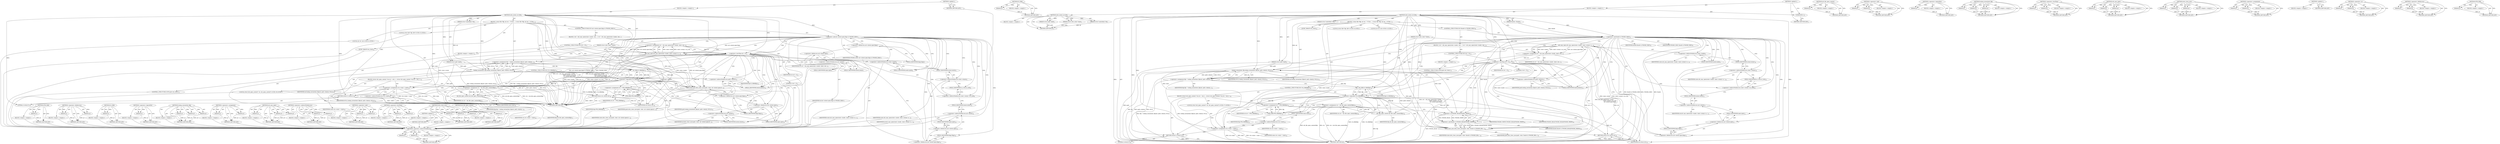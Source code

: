 digraph "PTR_ERR" {
vulnerable_139 [label=<(METHOD,nfs_may_open)>];
vulnerable_140 [label=<(PARAM,p1)>];
vulnerable_141 [label=<(PARAM,p2)>];
vulnerable_142 [label=<(PARAM,p3)>];
vulnerable_143 [label=<(BLOCK,&lt;empty&gt;,&lt;empty&gt;)>];
vulnerable_144 [label=<(METHOD_RETURN,ANY)>];
vulnerable_164 [label=<(METHOD,nfs_file_open_context)>];
vulnerable_165 [label=<(PARAM,p1)>];
vulnerable_166 [label=<(BLOCK,&lt;empty&gt;,&lt;empty&gt;)>];
vulnerable_167 [label=<(METHOD_RETURN,ANY)>];
vulnerable_6 [label=<(METHOD,&lt;global&gt;)<SUB>1</SUB>>];
vulnerable_7 [label=<(BLOCK,&lt;empty&gt;,&lt;empty&gt;)<SUB>1</SUB>>];
vulnerable_8 [label=<(METHOD,nfs4_intent_set_file)<SUB>1</SUB>>];
vulnerable_9 [label=<(PARAM,struct nameidata *nd)<SUB>1</SUB>>];
vulnerable_10 [label=<(PARAM,struct path *path)<SUB>1</SUB>>];
vulnerable_11 [label=<(PARAM,struct nfs4_state *state)<SUB>1</SUB>>];
vulnerable_12 [label=<(BLOCK,{
 	struct file *filp;
 	int ret;
 
 	/* If the...,{
 	struct file *filp;
 	int ret;
 
 	/* If the...)<SUB>2</SUB>>];
vulnerable_13 [label="<(LOCAL,struct file* filp: file*)<SUB>3</SUB>>"];
vulnerable_14 [label="<(LOCAL,int ret: int)<SUB>4</SUB>>"];
vulnerable_15 [label=<(CONTROL_STRUCTURE,IF,if (nd-&gt;intent.open.flags &amp; FMODE_EXEC))<SUB>7</SUB>>];
vulnerable_16 [label=<(&lt;operator&gt;.and,nd-&gt;intent.open.flags &amp; FMODE_EXEC)<SUB>7</SUB>>];
vulnerable_17 [label=<(&lt;operator&gt;.fieldAccess,nd-&gt;intent.open.flags)<SUB>7</SUB>>];
vulnerable_18 [label=<(&lt;operator&gt;.fieldAccess,nd-&gt;intent.open)<SUB>7</SUB>>];
vulnerable_19 [label=<(&lt;operator&gt;.indirectFieldAccess,nd-&gt;intent)<SUB>7</SUB>>];
vulnerable_20 [label=<(IDENTIFIER,nd,nd-&gt;intent.open.flags &amp; FMODE_EXEC)<SUB>7</SUB>>];
vulnerable_21 [label=<(FIELD_IDENTIFIER,intent,intent)<SUB>7</SUB>>];
vulnerable_22 [label=<(FIELD_IDENTIFIER,open,open)<SUB>7</SUB>>];
vulnerable_23 [label=<(FIELD_IDENTIFIER,flags,flags)<SUB>7</SUB>>];
vulnerable_24 [label=<(IDENTIFIER,FMODE_EXEC,nd-&gt;intent.open.flags &amp; FMODE_EXEC)<SUB>7</SUB>>];
vulnerable_25 [label=<(BLOCK,{
 		ret = nfs_may_open(state-&gt;inode,
 				stat...,{
 		ret = nfs_may_open(state-&gt;inode,
 				stat...)<SUB>7</SUB>>];
vulnerable_26 [label=<(&lt;operator&gt;.assignment,ret = nfs_may_open(state-&gt;inode,
 				state-&gt;ow...)<SUB>8</SUB>>];
vulnerable_27 [label=<(IDENTIFIER,ret,ret = nfs_may_open(state-&gt;inode,
 				state-&gt;ow...)<SUB>8</SUB>>];
vulnerable_28 [label=<(nfs_may_open,nfs_may_open(state-&gt;inode,
 				state-&gt;owner-&gt;s...)<SUB>8</SUB>>];
vulnerable_29 [label=<(&lt;operator&gt;.indirectFieldAccess,state-&gt;inode)<SUB>8</SUB>>];
vulnerable_30 [label=<(IDENTIFIER,state,nfs_may_open(state-&gt;inode,
 				state-&gt;owner-&gt;s...)<SUB>8</SUB>>];
vulnerable_31 [label=<(FIELD_IDENTIFIER,inode,inode)<SUB>8</SUB>>];
vulnerable_32 [label=<(&lt;operator&gt;.indirectFieldAccess,state-&gt;owner-&gt;so_cred)<SUB>9</SUB>>];
vulnerable_33 [label=<(&lt;operator&gt;.indirectFieldAccess,state-&gt;owner)<SUB>9</SUB>>];
vulnerable_34 [label=<(IDENTIFIER,state,nfs_may_open(state-&gt;inode,
 				state-&gt;owner-&gt;s...)<SUB>9</SUB>>];
vulnerable_35 [label=<(FIELD_IDENTIFIER,owner,owner)<SUB>9</SUB>>];
vulnerable_36 [label=<(FIELD_IDENTIFIER,so_cred,so_cred)<SUB>9</SUB>>];
vulnerable_37 [label=<(&lt;operator&gt;.fieldAccess,nd-&gt;intent.open.flags)<SUB>10</SUB>>];
vulnerable_38 [label=<(&lt;operator&gt;.fieldAccess,nd-&gt;intent.open)<SUB>10</SUB>>];
vulnerable_39 [label=<(&lt;operator&gt;.indirectFieldAccess,nd-&gt;intent)<SUB>10</SUB>>];
vulnerable_40 [label=<(IDENTIFIER,nd,nfs_may_open(state-&gt;inode,
 				state-&gt;owner-&gt;s...)<SUB>10</SUB>>];
vulnerable_41 [label=<(FIELD_IDENTIFIER,intent,intent)<SUB>10</SUB>>];
vulnerable_42 [label=<(FIELD_IDENTIFIER,open,open)<SUB>10</SUB>>];
vulnerable_43 [label=<(FIELD_IDENTIFIER,flags,flags)<SUB>10</SUB>>];
vulnerable_44 [label=<(CONTROL_STRUCTURE,IF,if (ret &lt; 0))<SUB>11</SUB>>];
vulnerable_45 [label=<(&lt;operator&gt;.lessThan,ret &lt; 0)<SUB>11</SUB>>];
vulnerable_46 [label=<(IDENTIFIER,ret,ret &lt; 0)<SUB>11</SUB>>];
vulnerable_47 [label=<(LITERAL,0,ret &lt; 0)<SUB>11</SUB>>];
vulnerable_48 [label=<(BLOCK,&lt;empty&gt;,&lt;empty&gt;)<SUB>12</SUB>>];
vulnerable_49 [label=<(CONTROL_STRUCTURE,GOTO,goto out_close;)<SUB>12</SUB>>];
vulnerable_50 [label=<(&lt;operator&gt;.assignment,filp = lookup_instantiate_filp(nd, path-&gt;dentry...)<SUB>14</SUB>>];
vulnerable_51 [label=<(IDENTIFIER,filp,filp = lookup_instantiate_filp(nd, path-&gt;dentry...)<SUB>14</SUB>>];
vulnerable_52 [label=<(lookup_instantiate_filp,lookup_instantiate_filp(nd, path-&gt;dentry, NULL))<SUB>14</SUB>>];
vulnerable_53 [label=<(IDENTIFIER,nd,lookup_instantiate_filp(nd, path-&gt;dentry, NULL))<SUB>14</SUB>>];
vulnerable_54 [label=<(&lt;operator&gt;.indirectFieldAccess,path-&gt;dentry)<SUB>14</SUB>>];
vulnerable_55 [label=<(IDENTIFIER,path,lookup_instantiate_filp(nd, path-&gt;dentry, NULL))<SUB>14</SUB>>];
vulnerable_56 [label=<(FIELD_IDENTIFIER,dentry,dentry)<SUB>14</SUB>>];
vulnerable_57 [label=<(IDENTIFIER,NULL,lookup_instantiate_filp(nd, path-&gt;dentry, NULL))<SUB>14</SUB>>];
vulnerable_58 [label=<(CONTROL_STRUCTURE,IF,if (!IS_ERR(filp)))<SUB>15</SUB>>];
vulnerable_59 [label=<(&lt;operator&gt;.logicalNot,!IS_ERR(filp))<SUB>15</SUB>>];
vulnerable_60 [label=<(IS_ERR,IS_ERR(filp))<SUB>15</SUB>>];
vulnerable_61 [label=<(IDENTIFIER,filp,IS_ERR(filp))<SUB>15</SUB>>];
vulnerable_62 [label=<(BLOCK,{
		struct nfs_open_context *ctx;
		ctx = nfs_f...,{
		struct nfs_open_context *ctx;
		ctx = nfs_f...)<SUB>15</SUB>>];
vulnerable_63 [label="<(LOCAL,struct nfs_open_context* ctx: nfs_open_context*)<SUB>16</SUB>>"];
vulnerable_64 [label=<(&lt;operator&gt;.assignment,ctx = nfs_file_open_context(filp))<SUB>17</SUB>>];
vulnerable_65 [label=<(IDENTIFIER,ctx,ctx = nfs_file_open_context(filp))<SUB>17</SUB>>];
vulnerable_66 [label=<(nfs_file_open_context,nfs_file_open_context(filp))<SUB>17</SUB>>];
vulnerable_67 [label=<(IDENTIFIER,filp,nfs_file_open_context(filp))<SUB>17</SUB>>];
vulnerable_68 [label=<(&lt;operator&gt;.assignment,ctx-&gt;state = state)<SUB>18</SUB>>];
vulnerable_69 [label=<(&lt;operator&gt;.indirectFieldAccess,ctx-&gt;state)<SUB>18</SUB>>];
vulnerable_70 [label=<(IDENTIFIER,ctx,ctx-&gt;state = state)<SUB>18</SUB>>];
vulnerable_71 [label=<(FIELD_IDENTIFIER,state,state)<SUB>18</SUB>>];
vulnerable_72 [label=<(IDENTIFIER,state,ctx-&gt;state = state)<SUB>18</SUB>>];
vulnerable_73 [label=<(RETURN,return 0;,return 0;)<SUB>19</SUB>>];
vulnerable_74 [label=<(LITERAL,0,return 0;)<SUB>19</SUB>>];
vulnerable_75 [label=<(&lt;operator&gt;.assignment,ret = PTR_ERR(filp))<SUB>21</SUB>>];
vulnerable_76 [label=<(IDENTIFIER,ret,ret = PTR_ERR(filp))<SUB>21</SUB>>];
vulnerable_77 [label=<(PTR_ERR,PTR_ERR(filp))<SUB>21</SUB>>];
vulnerable_78 [label=<(IDENTIFIER,filp,PTR_ERR(filp))<SUB>21</SUB>>];
vulnerable_79 [label=<(JUMP_TARGET,out_close)<SUB>22</SUB>>];
vulnerable_80 [label=<(nfs4_close_sync,nfs4_close_sync(path, state, nd-&gt;intent.open.fl...)<SUB>23</SUB>>];
vulnerable_81 [label=<(IDENTIFIER,path,nfs4_close_sync(path, state, nd-&gt;intent.open.fl...)<SUB>23</SUB>>];
vulnerable_82 [label=<(IDENTIFIER,state,nfs4_close_sync(path, state, nd-&gt;intent.open.fl...)<SUB>23</SUB>>];
vulnerable_83 [label=<(&lt;operator&gt;.fieldAccess,nd-&gt;intent.open.flags)<SUB>23</SUB>>];
vulnerable_84 [label=<(&lt;operator&gt;.fieldAccess,nd-&gt;intent.open)<SUB>23</SUB>>];
vulnerable_85 [label=<(&lt;operator&gt;.indirectFieldAccess,nd-&gt;intent)<SUB>23</SUB>>];
vulnerable_86 [label=<(IDENTIFIER,nd,nfs4_close_sync(path, state, nd-&gt;intent.open.fl...)<SUB>23</SUB>>];
vulnerable_87 [label=<(FIELD_IDENTIFIER,intent,intent)<SUB>23</SUB>>];
vulnerable_88 [label=<(FIELD_IDENTIFIER,open,open)<SUB>23</SUB>>];
vulnerable_89 [label=<(FIELD_IDENTIFIER,flags,flags)<SUB>23</SUB>>];
vulnerable_90 [label=<(RETURN,return ret;,return ret;)<SUB>24</SUB>>];
vulnerable_91 [label=<(IDENTIFIER,ret,return ret;)<SUB>24</SUB>>];
vulnerable_92 [label=<(METHOD_RETURN,int)<SUB>1</SUB>>];
vulnerable_94 [label=<(METHOD_RETURN,ANY)<SUB>1</SUB>>];
vulnerable_168 [label=<(METHOD,PTR_ERR)>];
vulnerable_169 [label=<(PARAM,p1)>];
vulnerable_170 [label=<(BLOCK,&lt;empty&gt;,&lt;empty&gt;)>];
vulnerable_171 [label=<(METHOD_RETURN,ANY)>];
vulnerable_124 [label=<(METHOD,&lt;operator&gt;.fieldAccess)>];
vulnerable_125 [label=<(PARAM,p1)>];
vulnerable_126 [label=<(PARAM,p2)>];
vulnerable_127 [label=<(BLOCK,&lt;empty&gt;,&lt;empty&gt;)>];
vulnerable_128 [label=<(METHOD_RETURN,ANY)>];
vulnerable_160 [label=<(METHOD,IS_ERR)>];
vulnerable_161 [label=<(PARAM,p1)>];
vulnerable_162 [label=<(BLOCK,&lt;empty&gt;,&lt;empty&gt;)>];
vulnerable_163 [label=<(METHOD_RETURN,ANY)>];
vulnerable_156 [label=<(METHOD,&lt;operator&gt;.logicalNot)>];
vulnerable_157 [label=<(PARAM,p1)>];
vulnerable_158 [label=<(BLOCK,&lt;empty&gt;,&lt;empty&gt;)>];
vulnerable_159 [label=<(METHOD_RETURN,ANY)>];
vulnerable_150 [label=<(METHOD,lookup_instantiate_filp)>];
vulnerable_151 [label=<(PARAM,p1)>];
vulnerable_152 [label=<(PARAM,p2)>];
vulnerable_153 [label=<(PARAM,p3)>];
vulnerable_154 [label=<(BLOCK,&lt;empty&gt;,&lt;empty&gt;)>];
vulnerable_155 [label=<(METHOD_RETURN,ANY)>];
vulnerable_134 [label=<(METHOD,&lt;operator&gt;.assignment)>];
vulnerable_135 [label=<(PARAM,p1)>];
vulnerable_136 [label=<(PARAM,p2)>];
vulnerable_137 [label=<(BLOCK,&lt;empty&gt;,&lt;empty&gt;)>];
vulnerable_138 [label=<(METHOD_RETURN,ANY)>];
vulnerable_129 [label=<(METHOD,&lt;operator&gt;.indirectFieldAccess)>];
vulnerable_130 [label=<(PARAM,p1)>];
vulnerable_131 [label=<(PARAM,p2)>];
vulnerable_132 [label=<(BLOCK,&lt;empty&gt;,&lt;empty&gt;)>];
vulnerable_133 [label=<(METHOD_RETURN,ANY)>];
vulnerable_119 [label=<(METHOD,&lt;operator&gt;.and)>];
vulnerable_120 [label=<(PARAM,p1)>];
vulnerable_121 [label=<(PARAM,p2)>];
vulnerable_122 [label=<(BLOCK,&lt;empty&gt;,&lt;empty&gt;)>];
vulnerable_123 [label=<(METHOD_RETURN,ANY)>];
vulnerable_113 [label=<(METHOD,&lt;global&gt;)<SUB>1</SUB>>];
vulnerable_114 [label=<(BLOCK,&lt;empty&gt;,&lt;empty&gt;)>];
vulnerable_115 [label=<(METHOD_RETURN,ANY)>];
vulnerable_145 [label=<(METHOD,&lt;operator&gt;.lessThan)>];
vulnerable_146 [label=<(PARAM,p1)>];
vulnerable_147 [label=<(PARAM,p2)>];
vulnerable_148 [label=<(BLOCK,&lt;empty&gt;,&lt;empty&gt;)>];
vulnerable_149 [label=<(METHOD_RETURN,ANY)>];
vulnerable_172 [label=<(METHOD,nfs4_close_sync)>];
vulnerable_173 [label=<(PARAM,p1)>];
vulnerable_174 [label=<(PARAM,p2)>];
vulnerable_175 [label=<(PARAM,p3)>];
vulnerable_176 [label=<(BLOCK,&lt;empty&gt;,&lt;empty&gt;)>];
vulnerable_177 [label=<(METHOD_RETURN,ANY)>];
fixed_138 [label=<(METHOD,&lt;operator&gt;.indirectFieldAccess)>];
fixed_139 [label=<(PARAM,p1)>];
fixed_140 [label=<(PARAM,p2)>];
fixed_141 [label=<(BLOCK,&lt;empty&gt;,&lt;empty&gt;)>];
fixed_142 [label=<(METHOD_RETURN,ANY)>];
fixed_163 [label=<(METHOD,IS_ERR)>];
fixed_164 [label=<(PARAM,p1)>];
fixed_165 [label=<(BLOCK,&lt;empty&gt;,&lt;empty&gt;)>];
fixed_166 [label=<(METHOD_RETURN,ANY)>];
fixed_6 [label=<(METHOD,&lt;global&gt;)<SUB>1</SUB>>];
fixed_7 [label=<(BLOCK,&lt;empty&gt;,&lt;empty&gt;)<SUB>1</SUB>>];
fixed_8 [label=<(METHOD,nfs4_intent_set_file)<SUB>1</SUB>>];
fixed_9 [label=<(PARAM,struct nameidata *nd)<SUB>1</SUB>>];
fixed_10 [label=<(PARAM,struct path *path)<SUB>1</SUB>>];
fixed_11 [label=<(PARAM,struct nfs4_state *state)<SUB>1</SUB>>];
fixed_12 [label=<(BLOCK,&lt;empty&gt;,&lt;empty&gt;)>];
fixed_13 [label=<(METHOD_RETURN,int)<SUB>1</SUB>>];
fixed_15 [label=<(UNKNOWN,),))<SUB>1</SUB>>];
fixed_16 [label=<(METHOD,nfs4_intent_set_file)<SUB>2</SUB>>];
fixed_17 [label=<(PARAM,struct nameidata *nd)<SUB>2</SUB>>];
fixed_18 [label=<(PARAM,struct path *path)<SUB>2</SUB>>];
fixed_19 [label=<(PARAM,struct nfs4_state *state)<SUB>2</SUB>>];
fixed_20 [label=<(PARAM,fmode_t fmode)<SUB>2</SUB>>];
fixed_21 [label=<(BLOCK,{
 	struct file *filp;
 	int ret;
 
 	/* If the...,{
 	struct file *filp;
 	int ret;
 
 	/* If the...)<SUB>3</SUB>>];
fixed_22 [label="<(LOCAL,struct file* filp: file*)<SUB>4</SUB>>"];
fixed_23 [label="<(LOCAL,int ret: int)<SUB>5</SUB>>"];
fixed_24 [label=<(CONTROL_STRUCTURE,IF,if (fmode &amp; FMODE_EXEC))<SUB>8</SUB>>];
fixed_25 [label=<(&lt;operator&gt;.and,fmode &amp; FMODE_EXEC)<SUB>8</SUB>>];
fixed_26 [label=<(IDENTIFIER,fmode,fmode &amp; FMODE_EXEC)<SUB>8</SUB>>];
fixed_27 [label=<(IDENTIFIER,FMODE_EXEC,fmode &amp; FMODE_EXEC)<SUB>8</SUB>>];
fixed_28 [label=<(BLOCK,{
 		ret = nfs_may_open(state-&gt;inode,
 				stat...,{
 		ret = nfs_may_open(state-&gt;inode,
 				stat...)<SUB>8</SUB>>];
fixed_29 [label=<(&lt;operator&gt;.assignment,ret = nfs_may_open(state-&gt;inode,
 				state-&gt;ow...)<SUB>9</SUB>>];
fixed_30 [label=<(IDENTIFIER,ret,ret = nfs_may_open(state-&gt;inode,
 				state-&gt;ow...)<SUB>9</SUB>>];
fixed_31 [label=<(nfs_may_open,nfs_may_open(state-&gt;inode,
 				state-&gt;owner-&gt;s...)<SUB>9</SUB>>];
fixed_32 [label=<(&lt;operator&gt;.indirectFieldAccess,state-&gt;inode)<SUB>9</SUB>>];
fixed_33 [label=<(IDENTIFIER,state,nfs_may_open(state-&gt;inode,
 				state-&gt;owner-&gt;s...)<SUB>9</SUB>>];
fixed_34 [label=<(FIELD_IDENTIFIER,inode,inode)<SUB>9</SUB>>];
fixed_35 [label=<(&lt;operator&gt;.indirectFieldAccess,state-&gt;owner-&gt;so_cred)<SUB>10</SUB>>];
fixed_36 [label=<(&lt;operator&gt;.indirectFieldAccess,state-&gt;owner)<SUB>10</SUB>>];
fixed_37 [label=<(IDENTIFIER,state,nfs_may_open(state-&gt;inode,
 				state-&gt;owner-&gt;s...)<SUB>10</SUB>>];
fixed_38 [label=<(FIELD_IDENTIFIER,owner,owner)<SUB>10</SUB>>];
fixed_39 [label=<(FIELD_IDENTIFIER,so_cred,so_cred)<SUB>10</SUB>>];
fixed_40 [label=<(&lt;operator&gt;.fieldAccess,nd-&gt;intent.open.flags)<SUB>11</SUB>>];
fixed_41 [label=<(&lt;operator&gt;.fieldAccess,nd-&gt;intent.open)<SUB>11</SUB>>];
fixed_42 [label=<(&lt;operator&gt;.indirectFieldAccess,nd-&gt;intent)<SUB>11</SUB>>];
fixed_43 [label=<(IDENTIFIER,nd,nfs_may_open(state-&gt;inode,
 				state-&gt;owner-&gt;s...)<SUB>11</SUB>>];
fixed_44 [label=<(FIELD_IDENTIFIER,intent,intent)<SUB>11</SUB>>];
fixed_45 [label=<(FIELD_IDENTIFIER,open,open)<SUB>11</SUB>>];
fixed_46 [label=<(FIELD_IDENTIFIER,flags,flags)<SUB>11</SUB>>];
fixed_47 [label=<(CONTROL_STRUCTURE,IF,if (ret &lt; 0))<SUB>12</SUB>>];
fixed_48 [label=<(&lt;operator&gt;.lessThan,ret &lt; 0)<SUB>12</SUB>>];
fixed_49 [label=<(IDENTIFIER,ret,ret &lt; 0)<SUB>12</SUB>>];
fixed_50 [label=<(LITERAL,0,ret &lt; 0)<SUB>12</SUB>>];
fixed_51 [label=<(BLOCK,&lt;empty&gt;,&lt;empty&gt;)<SUB>13</SUB>>];
fixed_52 [label=<(CONTROL_STRUCTURE,GOTO,goto out_close;)<SUB>13</SUB>>];
fixed_53 [label=<(&lt;operator&gt;.assignment,filp = lookup_instantiate_filp(nd, path-&gt;dentry...)<SUB>15</SUB>>];
fixed_54 [label=<(IDENTIFIER,filp,filp = lookup_instantiate_filp(nd, path-&gt;dentry...)<SUB>15</SUB>>];
fixed_55 [label=<(lookup_instantiate_filp,lookup_instantiate_filp(nd, path-&gt;dentry, NULL))<SUB>15</SUB>>];
fixed_56 [label=<(IDENTIFIER,nd,lookup_instantiate_filp(nd, path-&gt;dentry, NULL))<SUB>15</SUB>>];
fixed_57 [label=<(&lt;operator&gt;.indirectFieldAccess,path-&gt;dentry)<SUB>15</SUB>>];
fixed_58 [label=<(IDENTIFIER,path,lookup_instantiate_filp(nd, path-&gt;dentry, NULL))<SUB>15</SUB>>];
fixed_59 [label=<(FIELD_IDENTIFIER,dentry,dentry)<SUB>15</SUB>>];
fixed_60 [label=<(IDENTIFIER,NULL,lookup_instantiate_filp(nd, path-&gt;dentry, NULL))<SUB>15</SUB>>];
fixed_61 [label=<(CONTROL_STRUCTURE,IF,if (!IS_ERR(filp)))<SUB>16</SUB>>];
fixed_62 [label=<(&lt;operator&gt;.logicalNot,!IS_ERR(filp))<SUB>16</SUB>>];
fixed_63 [label=<(IS_ERR,IS_ERR(filp))<SUB>16</SUB>>];
fixed_64 [label=<(IDENTIFIER,filp,IS_ERR(filp))<SUB>16</SUB>>];
fixed_65 [label=<(BLOCK,{
		struct nfs_open_context *ctx;
		ctx = nfs_f...,{
		struct nfs_open_context *ctx;
		ctx = nfs_f...)<SUB>16</SUB>>];
fixed_66 [label="<(LOCAL,struct nfs_open_context* ctx: nfs_open_context*)<SUB>17</SUB>>"];
fixed_67 [label=<(&lt;operator&gt;.assignment,ctx = nfs_file_open_context(filp))<SUB>18</SUB>>];
fixed_68 [label=<(IDENTIFIER,ctx,ctx = nfs_file_open_context(filp))<SUB>18</SUB>>];
fixed_69 [label=<(nfs_file_open_context,nfs_file_open_context(filp))<SUB>18</SUB>>];
fixed_70 [label=<(IDENTIFIER,filp,nfs_file_open_context(filp))<SUB>18</SUB>>];
fixed_71 [label=<(&lt;operator&gt;.assignment,ctx-&gt;state = state)<SUB>19</SUB>>];
fixed_72 [label=<(&lt;operator&gt;.indirectFieldAccess,ctx-&gt;state)<SUB>19</SUB>>];
fixed_73 [label=<(IDENTIFIER,ctx,ctx-&gt;state = state)<SUB>19</SUB>>];
fixed_74 [label=<(FIELD_IDENTIFIER,state,state)<SUB>19</SUB>>];
fixed_75 [label=<(IDENTIFIER,state,ctx-&gt;state = state)<SUB>19</SUB>>];
fixed_76 [label=<(RETURN,return 0;,return 0;)<SUB>20</SUB>>];
fixed_77 [label=<(LITERAL,0,return 0;)<SUB>20</SUB>>];
fixed_78 [label=<(&lt;operator&gt;.assignment,ret = PTR_ERR(filp))<SUB>22</SUB>>];
fixed_79 [label=<(IDENTIFIER,ret,ret = PTR_ERR(filp))<SUB>22</SUB>>];
fixed_80 [label=<(PTR_ERR,PTR_ERR(filp))<SUB>22</SUB>>];
fixed_81 [label=<(IDENTIFIER,filp,PTR_ERR(filp))<SUB>22</SUB>>];
fixed_82 [label=<(JUMP_TARGET,out_close)<SUB>23</SUB>>];
fixed_83 [label=<(nfs4_close_sync,nfs4_close_sync(path, state, fmode &amp; (FMODE_REA...)<SUB>24</SUB>>];
fixed_84 [label=<(IDENTIFIER,path,nfs4_close_sync(path, state, fmode &amp; (FMODE_REA...)<SUB>24</SUB>>];
fixed_85 [label=<(IDENTIFIER,state,nfs4_close_sync(path, state, fmode &amp; (FMODE_REA...)<SUB>24</SUB>>];
fixed_86 [label=<(&lt;operator&gt;.and,fmode &amp; (FMODE_READ|FMODE_WRITE))<SUB>24</SUB>>];
fixed_87 [label=<(IDENTIFIER,fmode,fmode &amp; (FMODE_READ|FMODE_WRITE))<SUB>24</SUB>>];
fixed_88 [label=<(&lt;operator&gt;.or,FMODE_READ|FMODE_WRITE)<SUB>24</SUB>>];
fixed_89 [label=<(IDENTIFIER,FMODE_READ,FMODE_READ|FMODE_WRITE)<SUB>24</SUB>>];
fixed_90 [label=<(IDENTIFIER,FMODE_WRITE,FMODE_READ|FMODE_WRITE)<SUB>24</SUB>>];
fixed_91 [label=<(RETURN,return ret;,return ret;)<SUB>25</SUB>>];
fixed_92 [label=<(IDENTIFIER,ret,return ret;)<SUB>25</SUB>>];
fixed_93 [label=<(METHOD_RETURN,int)<SUB>2</SUB>>];
fixed_95 [label=<(METHOD_RETURN,ANY)<SUB>1</SUB>>];
fixed_167 [label=<(METHOD,nfs_file_open_context)>];
fixed_168 [label=<(PARAM,p1)>];
fixed_169 [label=<(BLOCK,&lt;empty&gt;,&lt;empty&gt;)>];
fixed_170 [label=<(METHOD_RETURN,ANY)>];
fixed_122 [label=<(METHOD,&lt;operator&gt;.and)>];
fixed_123 [label=<(PARAM,p1)>];
fixed_124 [label=<(PARAM,p2)>];
fixed_125 [label=<(BLOCK,&lt;empty&gt;,&lt;empty&gt;)>];
fixed_126 [label=<(METHOD_RETURN,ANY)>];
fixed_159 [label=<(METHOD,&lt;operator&gt;.logicalNot)>];
fixed_160 [label=<(PARAM,p1)>];
fixed_161 [label=<(BLOCK,&lt;empty&gt;,&lt;empty&gt;)>];
fixed_162 [label=<(METHOD_RETURN,ANY)>];
fixed_153 [label=<(METHOD,lookup_instantiate_filp)>];
fixed_154 [label=<(PARAM,p1)>];
fixed_155 [label=<(PARAM,p2)>];
fixed_156 [label=<(PARAM,p3)>];
fixed_157 [label=<(BLOCK,&lt;empty&gt;,&lt;empty&gt;)>];
fixed_158 [label=<(METHOD_RETURN,ANY)>];
fixed_148 [label=<(METHOD,&lt;operator&gt;.lessThan)>];
fixed_149 [label=<(PARAM,p1)>];
fixed_150 [label=<(PARAM,p2)>];
fixed_151 [label=<(BLOCK,&lt;empty&gt;,&lt;empty&gt;)>];
fixed_152 [label=<(METHOD_RETURN,ANY)>];
fixed_132 [label=<(METHOD,nfs_may_open)>];
fixed_133 [label=<(PARAM,p1)>];
fixed_134 [label=<(PARAM,p2)>];
fixed_135 [label=<(PARAM,p3)>];
fixed_136 [label=<(BLOCK,&lt;empty&gt;,&lt;empty&gt;)>];
fixed_137 [label=<(METHOD_RETURN,ANY)>];
fixed_175 [label=<(METHOD,nfs4_close_sync)>];
fixed_176 [label=<(PARAM,p1)>];
fixed_177 [label=<(PARAM,p2)>];
fixed_178 [label=<(PARAM,p3)>];
fixed_179 [label=<(BLOCK,&lt;empty&gt;,&lt;empty&gt;)>];
fixed_180 [label=<(METHOD_RETURN,ANY)>];
fixed_127 [label=<(METHOD,&lt;operator&gt;.assignment)>];
fixed_128 [label=<(PARAM,p1)>];
fixed_129 [label=<(PARAM,p2)>];
fixed_130 [label=<(BLOCK,&lt;empty&gt;,&lt;empty&gt;)>];
fixed_131 [label=<(METHOD_RETURN,ANY)>];
fixed_116 [label=<(METHOD,&lt;global&gt;)<SUB>1</SUB>>];
fixed_117 [label=<(BLOCK,&lt;empty&gt;,&lt;empty&gt;)>];
fixed_118 [label=<(METHOD_RETURN,ANY)>];
fixed_181 [label=<(METHOD,&lt;operator&gt;.or)>];
fixed_182 [label=<(PARAM,p1)>];
fixed_183 [label=<(PARAM,p2)>];
fixed_184 [label=<(BLOCK,&lt;empty&gt;,&lt;empty&gt;)>];
fixed_185 [label=<(METHOD_RETURN,ANY)>];
fixed_143 [label=<(METHOD,&lt;operator&gt;.fieldAccess)>];
fixed_144 [label=<(PARAM,p1)>];
fixed_145 [label=<(PARAM,p2)>];
fixed_146 [label=<(BLOCK,&lt;empty&gt;,&lt;empty&gt;)>];
fixed_147 [label=<(METHOD_RETURN,ANY)>];
fixed_171 [label=<(METHOD,PTR_ERR)>];
fixed_172 [label=<(PARAM,p1)>];
fixed_173 [label=<(BLOCK,&lt;empty&gt;,&lt;empty&gt;)>];
fixed_174 [label=<(METHOD_RETURN,ANY)>];
vulnerable_139 -> vulnerable_140  [key=0, label="AST: "];
vulnerable_139 -> vulnerable_140  [key=1, label="DDG: "];
vulnerable_139 -> vulnerable_143  [key=0, label="AST: "];
vulnerable_139 -> vulnerable_141  [key=0, label="AST: "];
vulnerable_139 -> vulnerable_141  [key=1, label="DDG: "];
vulnerable_139 -> vulnerable_144  [key=0, label="AST: "];
vulnerable_139 -> vulnerable_144  [key=1, label="CFG: "];
vulnerable_139 -> vulnerable_142  [key=0, label="AST: "];
vulnerable_139 -> vulnerable_142  [key=1, label="DDG: "];
vulnerable_140 -> vulnerable_144  [key=0, label="DDG: p1"];
vulnerable_141 -> vulnerable_144  [key=0, label="DDG: p2"];
vulnerable_142 -> vulnerable_144  [key=0, label="DDG: p3"];
vulnerable_143 -> fixed_138  [key=0];
vulnerable_144 -> fixed_138  [key=0];
vulnerable_164 -> vulnerable_165  [key=0, label="AST: "];
vulnerable_164 -> vulnerable_165  [key=1, label="DDG: "];
vulnerable_164 -> vulnerable_166  [key=0, label="AST: "];
vulnerable_164 -> vulnerable_167  [key=0, label="AST: "];
vulnerable_164 -> vulnerable_167  [key=1, label="CFG: "];
vulnerable_165 -> vulnerable_167  [key=0, label="DDG: p1"];
vulnerable_166 -> fixed_138  [key=0];
vulnerable_167 -> fixed_138  [key=0];
vulnerable_6 -> vulnerable_7  [key=0, label="AST: "];
vulnerable_6 -> vulnerable_94  [key=0, label="AST: "];
vulnerable_6 -> vulnerable_94  [key=1, label="CFG: "];
vulnerable_7 -> vulnerable_8  [key=0, label="AST: "];
vulnerable_8 -> vulnerable_9  [key=0, label="AST: "];
vulnerable_8 -> vulnerable_9  [key=1, label="DDG: "];
vulnerable_8 -> vulnerable_10  [key=0, label="AST: "];
vulnerable_8 -> vulnerable_10  [key=1, label="DDG: "];
vulnerable_8 -> vulnerable_11  [key=0, label="AST: "];
vulnerable_8 -> vulnerable_11  [key=1, label="DDG: "];
vulnerable_8 -> vulnerable_12  [key=0, label="AST: "];
vulnerable_8 -> vulnerable_92  [key=0, label="AST: "];
vulnerable_8 -> vulnerable_21  [key=0, label="CFG: "];
vulnerable_8 -> vulnerable_80  [key=0, label="DDG: "];
vulnerable_8 -> vulnerable_91  [key=0, label="DDG: "];
vulnerable_8 -> vulnerable_16  [key=0, label="DDG: "];
vulnerable_8 -> vulnerable_52  [key=0, label="DDG: "];
vulnerable_8 -> vulnerable_68  [key=0, label="DDG: "];
vulnerable_8 -> vulnerable_73  [key=0, label="DDG: "];
vulnerable_8 -> vulnerable_77  [key=0, label="DDG: "];
vulnerable_8 -> vulnerable_60  [key=0, label="DDG: "];
vulnerable_8 -> vulnerable_74  [key=0, label="DDG: "];
vulnerable_8 -> vulnerable_45  [key=0, label="DDG: "];
vulnerable_8 -> vulnerable_66  [key=0, label="DDG: "];
vulnerable_9 -> vulnerable_52  [key=0, label="DDG: nd"];
vulnerable_10 -> vulnerable_92  [key=0, label="DDG: path"];
vulnerable_10 -> vulnerable_80  [key=0, label="DDG: path"];
vulnerable_10 -> vulnerable_52  [key=0, label="DDG: path"];
vulnerable_11 -> vulnerable_80  [key=0, label="DDG: state"];
vulnerable_11 -> vulnerable_68  [key=0, label="DDG: state"];
vulnerable_11 -> vulnerable_28  [key=0, label="DDG: state"];
vulnerable_12 -> vulnerable_13  [key=0, label="AST: "];
vulnerable_12 -> vulnerable_14  [key=0, label="AST: "];
vulnerable_12 -> vulnerable_15  [key=0, label="AST: "];
vulnerable_12 -> vulnerable_50  [key=0, label="AST: "];
vulnerable_12 -> vulnerable_58  [key=0, label="AST: "];
vulnerable_12 -> vulnerable_75  [key=0, label="AST: "];
vulnerable_12 -> vulnerable_79  [key=0, label="AST: "];
vulnerable_12 -> vulnerable_80  [key=0, label="AST: "];
vulnerable_12 -> vulnerable_90  [key=0, label="AST: "];
vulnerable_13 -> fixed_138  [key=0];
vulnerable_14 -> fixed_138  [key=0];
vulnerable_15 -> vulnerable_16  [key=0, label="AST: "];
vulnerable_15 -> vulnerable_25  [key=0, label="AST: "];
vulnerable_16 -> vulnerable_17  [key=0, label="AST: "];
vulnerable_16 -> vulnerable_24  [key=0, label="AST: "];
vulnerable_16 -> vulnerable_31  [key=0, label="CFG: "];
vulnerable_16 -> vulnerable_31  [key=1, label="CDG: "];
vulnerable_16 -> vulnerable_56  [key=0, label="CFG: "];
vulnerable_16 -> vulnerable_56  [key=1, label="CDG: "];
vulnerable_16 -> vulnerable_92  [key=0, label="DDG: nd-&gt;intent.open.flags &amp; FMODE_EXEC"];
vulnerable_16 -> vulnerable_92  [key=1, label="DDG: FMODE_EXEC"];
vulnerable_16 -> vulnerable_28  [key=0, label="DDG: nd-&gt;intent.open.flags"];
vulnerable_16 -> vulnerable_28  [key=1, label="CDG: "];
vulnerable_16 -> vulnerable_32  [key=0, label="CDG: "];
vulnerable_16 -> vulnerable_60  [key=0, label="CDG: "];
vulnerable_16 -> vulnerable_26  [key=0, label="CDG: "];
vulnerable_16 -> vulnerable_42  [key=0, label="CDG: "];
vulnerable_16 -> vulnerable_52  [key=0, label="CDG: "];
vulnerable_16 -> vulnerable_37  [key=0, label="CDG: "];
vulnerable_16 -> vulnerable_38  [key=0, label="CDG: "];
vulnerable_16 -> vulnerable_45  [key=0, label="CDG: "];
vulnerable_16 -> vulnerable_29  [key=0, label="CDG: "];
vulnerable_16 -> vulnerable_50  [key=0, label="CDG: "];
vulnerable_16 -> vulnerable_59  [key=0, label="CDG: "];
vulnerable_16 -> vulnerable_35  [key=0, label="CDG: "];
vulnerable_16 -> vulnerable_54  [key=0, label="CDG: "];
vulnerable_16 -> vulnerable_43  [key=0, label="CDG: "];
vulnerable_16 -> vulnerable_33  [key=0, label="CDG: "];
vulnerable_16 -> vulnerable_36  [key=0, label="CDG: "];
vulnerable_16 -> vulnerable_41  [key=0, label="CDG: "];
vulnerable_16 -> vulnerable_39  [key=0, label="CDG: "];
vulnerable_17 -> vulnerable_18  [key=0, label="AST: "];
vulnerable_17 -> vulnerable_23  [key=0, label="AST: "];
vulnerable_17 -> vulnerable_16  [key=0, label="CFG: "];
vulnerable_18 -> vulnerable_19  [key=0, label="AST: "];
vulnerable_18 -> vulnerable_22  [key=0, label="AST: "];
vulnerable_18 -> vulnerable_23  [key=0, label="CFG: "];
vulnerable_19 -> vulnerable_20  [key=0, label="AST: "];
vulnerable_19 -> vulnerable_21  [key=0, label="AST: "];
vulnerable_19 -> vulnerable_22  [key=0, label="CFG: "];
vulnerable_20 -> fixed_138  [key=0];
vulnerable_21 -> vulnerable_19  [key=0, label="CFG: "];
vulnerable_22 -> vulnerable_18  [key=0, label="CFG: "];
vulnerable_23 -> vulnerable_17  [key=0, label="CFG: "];
vulnerable_24 -> fixed_138  [key=0];
vulnerable_25 -> vulnerable_26  [key=0, label="AST: "];
vulnerable_25 -> vulnerable_44  [key=0, label="AST: "];
vulnerable_26 -> vulnerable_27  [key=0, label="AST: "];
vulnerable_26 -> vulnerable_28  [key=0, label="AST: "];
vulnerable_26 -> vulnerable_45  [key=0, label="CFG: "];
vulnerable_26 -> vulnerable_45  [key=1, label="DDG: ret"];
vulnerable_26 -> vulnerable_92  [key=0, label="DDG: nfs_may_open(state-&gt;inode,
 				state-&gt;owner-&gt;so_cred,
 				nd-&gt;intent.open.flags)"];
vulnerable_26 -> vulnerable_92  [key=1, label="DDG: ret = nfs_may_open(state-&gt;inode,
 				state-&gt;owner-&gt;so_cred,
 				nd-&gt;intent.open.flags)"];
vulnerable_27 -> fixed_138  [key=0];
vulnerable_28 -> vulnerable_29  [key=0, label="AST: "];
vulnerable_28 -> vulnerable_32  [key=0, label="AST: "];
vulnerable_28 -> vulnerable_37  [key=0, label="AST: "];
vulnerable_28 -> vulnerable_26  [key=0, label="CFG: "];
vulnerable_28 -> vulnerable_26  [key=1, label="DDG: state-&gt;inode"];
vulnerable_28 -> vulnerable_26  [key=2, label="DDG: state-&gt;owner-&gt;so_cred"];
vulnerable_28 -> vulnerable_26  [key=3, label="DDG: nd-&gt;intent.open.flags"];
vulnerable_28 -> vulnerable_92  [key=0, label="DDG: state-&gt;inode"];
vulnerable_28 -> vulnerable_92  [key=1, label="DDG: state-&gt;owner-&gt;so_cred"];
vulnerable_28 -> vulnerable_80  [key=0, label="DDG: state-&gt;inode"];
vulnerable_28 -> vulnerable_80  [key=1, label="DDG: nd-&gt;intent.open.flags"];
vulnerable_28 -> vulnerable_68  [key=0, label="DDG: state-&gt;inode"];
vulnerable_29 -> vulnerable_30  [key=0, label="AST: "];
vulnerable_29 -> vulnerable_31  [key=0, label="AST: "];
vulnerable_29 -> vulnerable_35  [key=0, label="CFG: "];
vulnerable_30 -> fixed_138  [key=0];
vulnerable_31 -> vulnerable_29  [key=0, label="CFG: "];
vulnerable_32 -> vulnerable_33  [key=0, label="AST: "];
vulnerable_32 -> vulnerable_36  [key=0, label="AST: "];
vulnerable_32 -> vulnerable_41  [key=0, label="CFG: "];
vulnerable_33 -> vulnerable_34  [key=0, label="AST: "];
vulnerable_33 -> vulnerable_35  [key=0, label="AST: "];
vulnerable_33 -> vulnerable_36  [key=0, label="CFG: "];
vulnerable_34 -> fixed_138  [key=0];
vulnerable_35 -> vulnerable_33  [key=0, label="CFG: "];
vulnerable_36 -> vulnerable_32  [key=0, label="CFG: "];
vulnerable_37 -> vulnerable_38  [key=0, label="AST: "];
vulnerable_37 -> vulnerable_43  [key=0, label="AST: "];
vulnerable_37 -> vulnerable_28  [key=0, label="CFG: "];
vulnerable_38 -> vulnerable_39  [key=0, label="AST: "];
vulnerable_38 -> vulnerable_42  [key=0, label="AST: "];
vulnerable_38 -> vulnerable_43  [key=0, label="CFG: "];
vulnerable_39 -> vulnerable_40  [key=0, label="AST: "];
vulnerable_39 -> vulnerable_41  [key=0, label="AST: "];
vulnerable_39 -> vulnerable_42  [key=0, label="CFG: "];
vulnerable_40 -> fixed_138  [key=0];
vulnerable_41 -> vulnerable_39  [key=0, label="CFG: "];
vulnerable_42 -> vulnerable_38  [key=0, label="CFG: "];
vulnerable_43 -> vulnerable_37  [key=0, label="CFG: "];
vulnerable_44 -> vulnerable_45  [key=0, label="AST: "];
vulnerable_44 -> vulnerable_48  [key=0, label="AST: "];
vulnerable_45 -> vulnerable_46  [key=0, label="AST: "];
vulnerable_45 -> vulnerable_47  [key=0, label="AST: "];
vulnerable_45 -> vulnerable_87  [key=0, label="CFG: "];
vulnerable_45 -> vulnerable_87  [key=1, label="CDG: "];
vulnerable_45 -> vulnerable_56  [key=0, label="CFG: "];
vulnerable_45 -> vulnerable_56  [key=1, label="CDG: "];
vulnerable_45 -> vulnerable_92  [key=0, label="DDG: ret"];
vulnerable_45 -> vulnerable_92  [key=1, label="DDG: ret &lt; 0"];
vulnerable_45 -> vulnerable_91  [key=0, label="DDG: ret"];
vulnerable_45 -> vulnerable_60  [key=0, label="CDG: "];
vulnerable_45 -> vulnerable_89  [key=0, label="CDG: "];
vulnerable_45 -> vulnerable_52  [key=0, label="CDG: "];
vulnerable_45 -> vulnerable_84  [key=0, label="CDG: "];
vulnerable_45 -> vulnerable_85  [key=0, label="CDG: "];
vulnerable_45 -> vulnerable_50  [key=0, label="CDG: "];
vulnerable_45 -> vulnerable_59  [key=0, label="CDG: "];
vulnerable_45 -> vulnerable_90  [key=0, label="CDG: "];
vulnerable_45 -> vulnerable_54  [key=0, label="CDG: "];
vulnerable_45 -> vulnerable_80  [key=0, label="CDG: "];
vulnerable_45 -> vulnerable_83  [key=0, label="CDG: "];
vulnerable_45 -> vulnerable_88  [key=0, label="CDG: "];
vulnerable_46 -> fixed_138  [key=0];
vulnerable_47 -> fixed_138  [key=0];
vulnerable_48 -> vulnerable_49  [key=0, label="AST: "];
vulnerable_49 -> fixed_138  [key=0];
vulnerable_50 -> vulnerable_51  [key=0, label="AST: "];
vulnerable_50 -> vulnerable_52  [key=0, label="AST: "];
vulnerable_50 -> vulnerable_60  [key=0, label="CFG: "];
vulnerable_50 -> vulnerable_60  [key=1, label="DDG: filp"];
vulnerable_50 -> vulnerable_92  [key=0, label="DDG: lookup_instantiate_filp(nd, path-&gt;dentry, NULL)"];
vulnerable_50 -> vulnerable_92  [key=1, label="DDG: filp = lookup_instantiate_filp(nd, path-&gt;dentry, NULL)"];
vulnerable_51 -> fixed_138  [key=0];
vulnerable_52 -> vulnerable_53  [key=0, label="AST: "];
vulnerable_52 -> vulnerable_54  [key=0, label="AST: "];
vulnerable_52 -> vulnerable_57  [key=0, label="AST: "];
vulnerable_52 -> vulnerable_50  [key=0, label="CFG: "];
vulnerable_52 -> vulnerable_50  [key=1, label="DDG: nd"];
vulnerable_52 -> vulnerable_50  [key=2, label="DDG: path-&gt;dentry"];
vulnerable_52 -> vulnerable_50  [key=3, label="DDG: NULL"];
vulnerable_52 -> vulnerable_92  [key=0, label="DDG: nd"];
vulnerable_52 -> vulnerable_92  [key=1, label="DDG: path-&gt;dentry"];
vulnerable_52 -> vulnerable_92  [key=2, label="DDG: NULL"];
vulnerable_52 -> vulnerable_80  [key=0, label="DDG: path-&gt;dentry"];
vulnerable_53 -> fixed_138  [key=0];
vulnerable_54 -> vulnerable_55  [key=0, label="AST: "];
vulnerable_54 -> vulnerable_56  [key=0, label="AST: "];
vulnerable_54 -> vulnerable_52  [key=0, label="CFG: "];
vulnerable_55 -> fixed_138  [key=0];
vulnerable_56 -> vulnerable_54  [key=0, label="CFG: "];
vulnerable_57 -> fixed_138  [key=0];
vulnerable_58 -> vulnerable_59  [key=0, label="AST: "];
vulnerable_58 -> vulnerable_62  [key=0, label="AST: "];
vulnerable_59 -> vulnerable_60  [key=0, label="AST: "];
vulnerable_59 -> vulnerable_66  [key=0, label="CFG: "];
vulnerable_59 -> vulnerable_66  [key=1, label="CDG: "];
vulnerable_59 -> vulnerable_77  [key=0, label="CFG: "];
vulnerable_59 -> vulnerable_77  [key=1, label="CDG: "];
vulnerable_59 -> vulnerable_92  [key=0, label="DDG: IS_ERR(filp)"];
vulnerable_59 -> vulnerable_92  [key=1, label="DDG: !IS_ERR(filp)"];
vulnerable_59 -> vulnerable_68  [key=0, label="CDG: "];
vulnerable_59 -> vulnerable_73  [key=0, label="CDG: "];
vulnerable_59 -> vulnerable_64  [key=0, label="CDG: "];
vulnerable_59 -> vulnerable_89  [key=0, label="CDG: "];
vulnerable_59 -> vulnerable_75  [key=0, label="CDG: "];
vulnerable_59 -> vulnerable_84  [key=0, label="CDG: "];
vulnerable_59 -> vulnerable_85  [key=0, label="CDG: "];
vulnerable_59 -> vulnerable_69  [key=0, label="CDG: "];
vulnerable_59 -> vulnerable_87  [key=0, label="CDG: "];
vulnerable_59 -> vulnerable_90  [key=0, label="CDG: "];
vulnerable_59 -> vulnerable_80  [key=0, label="CDG: "];
vulnerable_59 -> vulnerable_83  [key=0, label="CDG: "];
vulnerable_59 -> vulnerable_71  [key=0, label="CDG: "];
vulnerable_59 -> vulnerable_88  [key=0, label="CDG: "];
vulnerable_60 -> vulnerable_61  [key=0, label="AST: "];
vulnerable_60 -> vulnerable_59  [key=0, label="CFG: "];
vulnerable_60 -> vulnerable_59  [key=1, label="DDG: filp"];
vulnerable_60 -> vulnerable_77  [key=0, label="DDG: filp"];
vulnerable_60 -> vulnerable_66  [key=0, label="DDG: filp"];
vulnerable_61 -> fixed_138  [key=0];
vulnerable_62 -> vulnerable_63  [key=0, label="AST: "];
vulnerable_62 -> vulnerable_64  [key=0, label="AST: "];
vulnerable_62 -> vulnerable_68  [key=0, label="AST: "];
vulnerable_62 -> vulnerable_73  [key=0, label="AST: "];
vulnerable_63 -> fixed_138  [key=0];
vulnerable_64 -> vulnerable_65  [key=0, label="AST: "];
vulnerable_64 -> vulnerable_66  [key=0, label="AST: "];
vulnerable_64 -> vulnerable_71  [key=0, label="CFG: "];
vulnerable_64 -> vulnerable_92  [key=0, label="DDG: ctx"];
vulnerable_64 -> vulnerable_92  [key=1, label="DDG: nfs_file_open_context(filp)"];
vulnerable_64 -> vulnerable_92  [key=2, label="DDG: ctx = nfs_file_open_context(filp)"];
vulnerable_65 -> fixed_138  [key=0];
vulnerable_66 -> vulnerable_67  [key=0, label="AST: "];
vulnerable_66 -> vulnerable_64  [key=0, label="CFG: "];
vulnerable_66 -> vulnerable_64  [key=1, label="DDG: filp"];
vulnerable_66 -> vulnerable_92  [key=0, label="DDG: filp"];
vulnerable_67 -> fixed_138  [key=0];
vulnerable_68 -> vulnerable_69  [key=0, label="AST: "];
vulnerable_68 -> vulnerable_72  [key=0, label="AST: "];
vulnerable_68 -> vulnerable_73  [key=0, label="CFG: "];
vulnerable_68 -> vulnerable_92  [key=0, label="DDG: ctx-&gt;state"];
vulnerable_68 -> vulnerable_92  [key=1, label="DDG: state"];
vulnerable_68 -> vulnerable_92  [key=2, label="DDG: ctx-&gt;state = state"];
vulnerable_69 -> vulnerable_70  [key=0, label="AST: "];
vulnerable_69 -> vulnerable_71  [key=0, label="AST: "];
vulnerable_69 -> vulnerable_68  [key=0, label="CFG: "];
vulnerable_70 -> fixed_138  [key=0];
vulnerable_71 -> vulnerable_69  [key=0, label="CFG: "];
vulnerable_72 -> fixed_138  [key=0];
vulnerable_73 -> vulnerable_74  [key=0, label="AST: "];
vulnerable_73 -> vulnerable_92  [key=0, label="CFG: "];
vulnerable_73 -> vulnerable_92  [key=1, label="DDG: &lt;RET&gt;"];
vulnerable_74 -> vulnerable_73  [key=0, label="DDG: 0"];
vulnerable_75 -> vulnerable_76  [key=0, label="AST: "];
vulnerable_75 -> vulnerable_77  [key=0, label="AST: "];
vulnerable_75 -> vulnerable_87  [key=0, label="CFG: "];
vulnerable_75 -> vulnerable_91  [key=0, label="DDG: ret"];
vulnerable_76 -> fixed_138  [key=0];
vulnerable_77 -> vulnerable_78  [key=0, label="AST: "];
vulnerable_77 -> vulnerable_75  [key=0, label="CFG: "];
vulnerable_77 -> vulnerable_75  [key=1, label="DDG: filp"];
vulnerable_78 -> fixed_138  [key=0];
vulnerable_79 -> fixed_138  [key=0];
vulnerable_80 -> vulnerable_81  [key=0, label="AST: "];
vulnerable_80 -> vulnerable_82  [key=0, label="AST: "];
vulnerable_80 -> vulnerable_83  [key=0, label="AST: "];
vulnerable_80 -> vulnerable_90  [key=0, label="CFG: "];
vulnerable_81 -> fixed_138  [key=0];
vulnerable_82 -> fixed_138  [key=0];
vulnerable_83 -> vulnerable_84  [key=0, label="AST: "];
vulnerable_83 -> vulnerable_89  [key=0, label="AST: "];
vulnerable_83 -> vulnerable_80  [key=0, label="CFG: "];
vulnerable_84 -> vulnerable_85  [key=0, label="AST: "];
vulnerable_84 -> vulnerable_88  [key=0, label="AST: "];
vulnerable_84 -> vulnerable_89  [key=0, label="CFG: "];
vulnerable_85 -> vulnerable_86  [key=0, label="AST: "];
vulnerable_85 -> vulnerable_87  [key=0, label="AST: "];
vulnerable_85 -> vulnerable_88  [key=0, label="CFG: "];
vulnerable_86 -> fixed_138  [key=0];
vulnerable_87 -> vulnerable_85  [key=0, label="CFG: "];
vulnerable_88 -> vulnerable_84  [key=0, label="CFG: "];
vulnerable_89 -> vulnerable_83  [key=0, label="CFG: "];
vulnerable_90 -> vulnerable_91  [key=0, label="AST: "];
vulnerable_90 -> vulnerable_92  [key=0, label="CFG: "];
vulnerable_90 -> vulnerable_92  [key=1, label="DDG: &lt;RET&gt;"];
vulnerable_91 -> vulnerable_90  [key=0, label="DDG: ret"];
vulnerable_92 -> fixed_138  [key=0];
vulnerable_94 -> fixed_138  [key=0];
vulnerable_168 -> vulnerable_169  [key=0, label="AST: "];
vulnerable_168 -> vulnerable_169  [key=1, label="DDG: "];
vulnerable_168 -> vulnerable_170  [key=0, label="AST: "];
vulnerable_168 -> vulnerable_171  [key=0, label="AST: "];
vulnerable_168 -> vulnerable_171  [key=1, label="CFG: "];
vulnerable_169 -> vulnerable_171  [key=0, label="DDG: p1"];
vulnerable_170 -> fixed_138  [key=0];
vulnerable_171 -> fixed_138  [key=0];
vulnerable_124 -> vulnerable_125  [key=0, label="AST: "];
vulnerable_124 -> vulnerable_125  [key=1, label="DDG: "];
vulnerable_124 -> vulnerable_127  [key=0, label="AST: "];
vulnerable_124 -> vulnerable_126  [key=0, label="AST: "];
vulnerable_124 -> vulnerable_126  [key=1, label="DDG: "];
vulnerable_124 -> vulnerable_128  [key=0, label="AST: "];
vulnerable_124 -> vulnerable_128  [key=1, label="CFG: "];
vulnerable_125 -> vulnerable_128  [key=0, label="DDG: p1"];
vulnerable_126 -> vulnerable_128  [key=0, label="DDG: p2"];
vulnerable_127 -> fixed_138  [key=0];
vulnerable_128 -> fixed_138  [key=0];
vulnerable_160 -> vulnerable_161  [key=0, label="AST: "];
vulnerable_160 -> vulnerable_161  [key=1, label="DDG: "];
vulnerable_160 -> vulnerable_162  [key=0, label="AST: "];
vulnerable_160 -> vulnerable_163  [key=0, label="AST: "];
vulnerable_160 -> vulnerable_163  [key=1, label="CFG: "];
vulnerable_161 -> vulnerable_163  [key=0, label="DDG: p1"];
vulnerable_162 -> fixed_138  [key=0];
vulnerable_163 -> fixed_138  [key=0];
vulnerable_156 -> vulnerable_157  [key=0, label="AST: "];
vulnerable_156 -> vulnerable_157  [key=1, label="DDG: "];
vulnerable_156 -> vulnerable_158  [key=0, label="AST: "];
vulnerable_156 -> vulnerable_159  [key=0, label="AST: "];
vulnerable_156 -> vulnerable_159  [key=1, label="CFG: "];
vulnerable_157 -> vulnerable_159  [key=0, label="DDG: p1"];
vulnerable_158 -> fixed_138  [key=0];
vulnerable_159 -> fixed_138  [key=0];
vulnerable_150 -> vulnerable_151  [key=0, label="AST: "];
vulnerable_150 -> vulnerable_151  [key=1, label="DDG: "];
vulnerable_150 -> vulnerable_154  [key=0, label="AST: "];
vulnerable_150 -> vulnerable_152  [key=0, label="AST: "];
vulnerable_150 -> vulnerable_152  [key=1, label="DDG: "];
vulnerable_150 -> vulnerable_155  [key=0, label="AST: "];
vulnerable_150 -> vulnerable_155  [key=1, label="CFG: "];
vulnerable_150 -> vulnerable_153  [key=0, label="AST: "];
vulnerable_150 -> vulnerable_153  [key=1, label="DDG: "];
vulnerable_151 -> vulnerable_155  [key=0, label="DDG: p1"];
vulnerable_152 -> vulnerable_155  [key=0, label="DDG: p2"];
vulnerable_153 -> vulnerable_155  [key=0, label="DDG: p3"];
vulnerable_154 -> fixed_138  [key=0];
vulnerable_155 -> fixed_138  [key=0];
vulnerable_134 -> vulnerable_135  [key=0, label="AST: "];
vulnerable_134 -> vulnerable_135  [key=1, label="DDG: "];
vulnerable_134 -> vulnerable_137  [key=0, label="AST: "];
vulnerable_134 -> vulnerable_136  [key=0, label="AST: "];
vulnerable_134 -> vulnerable_136  [key=1, label="DDG: "];
vulnerable_134 -> vulnerable_138  [key=0, label="AST: "];
vulnerable_134 -> vulnerable_138  [key=1, label="CFG: "];
vulnerable_135 -> vulnerable_138  [key=0, label="DDG: p1"];
vulnerable_136 -> vulnerable_138  [key=0, label="DDG: p2"];
vulnerable_137 -> fixed_138  [key=0];
vulnerable_138 -> fixed_138  [key=0];
vulnerable_129 -> vulnerable_130  [key=0, label="AST: "];
vulnerable_129 -> vulnerable_130  [key=1, label="DDG: "];
vulnerable_129 -> vulnerable_132  [key=0, label="AST: "];
vulnerable_129 -> vulnerable_131  [key=0, label="AST: "];
vulnerable_129 -> vulnerable_131  [key=1, label="DDG: "];
vulnerable_129 -> vulnerable_133  [key=0, label="AST: "];
vulnerable_129 -> vulnerable_133  [key=1, label="CFG: "];
vulnerable_130 -> vulnerable_133  [key=0, label="DDG: p1"];
vulnerable_131 -> vulnerable_133  [key=0, label="DDG: p2"];
vulnerable_132 -> fixed_138  [key=0];
vulnerable_133 -> fixed_138  [key=0];
vulnerable_119 -> vulnerable_120  [key=0, label="AST: "];
vulnerable_119 -> vulnerable_120  [key=1, label="DDG: "];
vulnerable_119 -> vulnerable_122  [key=0, label="AST: "];
vulnerable_119 -> vulnerable_121  [key=0, label="AST: "];
vulnerable_119 -> vulnerable_121  [key=1, label="DDG: "];
vulnerable_119 -> vulnerable_123  [key=0, label="AST: "];
vulnerable_119 -> vulnerable_123  [key=1, label="CFG: "];
vulnerable_120 -> vulnerable_123  [key=0, label="DDG: p1"];
vulnerable_121 -> vulnerable_123  [key=0, label="DDG: p2"];
vulnerable_122 -> fixed_138  [key=0];
vulnerable_123 -> fixed_138  [key=0];
vulnerable_113 -> vulnerable_114  [key=0, label="AST: "];
vulnerable_113 -> vulnerable_115  [key=0, label="AST: "];
vulnerable_113 -> vulnerable_115  [key=1, label="CFG: "];
vulnerable_114 -> fixed_138  [key=0];
vulnerable_115 -> fixed_138  [key=0];
vulnerable_145 -> vulnerable_146  [key=0, label="AST: "];
vulnerable_145 -> vulnerable_146  [key=1, label="DDG: "];
vulnerable_145 -> vulnerable_148  [key=0, label="AST: "];
vulnerable_145 -> vulnerable_147  [key=0, label="AST: "];
vulnerable_145 -> vulnerable_147  [key=1, label="DDG: "];
vulnerable_145 -> vulnerable_149  [key=0, label="AST: "];
vulnerable_145 -> vulnerable_149  [key=1, label="CFG: "];
vulnerable_146 -> vulnerable_149  [key=0, label="DDG: p1"];
vulnerable_147 -> vulnerable_149  [key=0, label="DDG: p2"];
vulnerable_148 -> fixed_138  [key=0];
vulnerable_149 -> fixed_138  [key=0];
vulnerable_172 -> vulnerable_173  [key=0, label="AST: "];
vulnerable_172 -> vulnerable_173  [key=1, label="DDG: "];
vulnerable_172 -> vulnerable_176  [key=0, label="AST: "];
vulnerable_172 -> vulnerable_174  [key=0, label="AST: "];
vulnerable_172 -> vulnerable_174  [key=1, label="DDG: "];
vulnerable_172 -> vulnerable_177  [key=0, label="AST: "];
vulnerable_172 -> vulnerable_177  [key=1, label="CFG: "];
vulnerable_172 -> vulnerable_175  [key=0, label="AST: "];
vulnerable_172 -> vulnerable_175  [key=1, label="DDG: "];
vulnerable_173 -> vulnerable_177  [key=0, label="DDG: p1"];
vulnerable_174 -> vulnerable_177  [key=0, label="DDG: p2"];
vulnerable_175 -> vulnerable_177  [key=0, label="DDG: p3"];
vulnerable_176 -> fixed_138  [key=0];
vulnerable_177 -> fixed_138  [key=0];
fixed_138 -> fixed_139  [key=0, label="AST: "];
fixed_138 -> fixed_139  [key=1, label="DDG: "];
fixed_138 -> fixed_141  [key=0, label="AST: "];
fixed_138 -> fixed_140  [key=0, label="AST: "];
fixed_138 -> fixed_140  [key=1, label="DDG: "];
fixed_138 -> fixed_142  [key=0, label="AST: "];
fixed_138 -> fixed_142  [key=1, label="CFG: "];
fixed_139 -> fixed_142  [key=0, label="DDG: p1"];
fixed_140 -> fixed_142  [key=0, label="DDG: p2"];
fixed_163 -> fixed_164  [key=0, label="AST: "];
fixed_163 -> fixed_164  [key=1, label="DDG: "];
fixed_163 -> fixed_165  [key=0, label="AST: "];
fixed_163 -> fixed_166  [key=0, label="AST: "];
fixed_163 -> fixed_166  [key=1, label="CFG: "];
fixed_164 -> fixed_166  [key=0, label="DDG: p1"];
fixed_6 -> fixed_7  [key=0, label="AST: "];
fixed_6 -> fixed_95  [key=0, label="AST: "];
fixed_6 -> fixed_15  [key=0, label="CFG: "];
fixed_7 -> fixed_8  [key=0, label="AST: "];
fixed_7 -> fixed_15  [key=0, label="AST: "];
fixed_7 -> fixed_16  [key=0, label="AST: "];
fixed_8 -> fixed_9  [key=0, label="AST: "];
fixed_8 -> fixed_9  [key=1, label="DDG: "];
fixed_8 -> fixed_10  [key=0, label="AST: "];
fixed_8 -> fixed_10  [key=1, label="DDG: "];
fixed_8 -> fixed_11  [key=0, label="AST: "];
fixed_8 -> fixed_11  [key=1, label="DDG: "];
fixed_8 -> fixed_12  [key=0, label="AST: "];
fixed_8 -> fixed_13  [key=0, label="AST: "];
fixed_8 -> fixed_13  [key=1, label="CFG: "];
fixed_9 -> fixed_13  [key=0, label="DDG: nd"];
fixed_10 -> fixed_13  [key=0, label="DDG: path"];
fixed_11 -> fixed_13  [key=0, label="DDG: state"];
fixed_15 -> fixed_95  [key=0, label="CFG: "];
fixed_16 -> fixed_17  [key=0, label="AST: "];
fixed_16 -> fixed_17  [key=1, label="DDG: "];
fixed_16 -> fixed_18  [key=0, label="AST: "];
fixed_16 -> fixed_18  [key=1, label="DDG: "];
fixed_16 -> fixed_19  [key=0, label="AST: "];
fixed_16 -> fixed_19  [key=1, label="DDG: "];
fixed_16 -> fixed_20  [key=0, label="AST: "];
fixed_16 -> fixed_20  [key=1, label="DDG: "];
fixed_16 -> fixed_21  [key=0, label="AST: "];
fixed_16 -> fixed_93  [key=0, label="AST: "];
fixed_16 -> fixed_25  [key=0, label="CFG: "];
fixed_16 -> fixed_25  [key=1, label="DDG: "];
fixed_16 -> fixed_83  [key=0, label="DDG: "];
fixed_16 -> fixed_92  [key=0, label="DDG: "];
fixed_16 -> fixed_55  [key=0, label="DDG: "];
fixed_16 -> fixed_71  [key=0, label="DDG: "];
fixed_16 -> fixed_76  [key=0, label="DDG: "];
fixed_16 -> fixed_80  [key=0, label="DDG: "];
fixed_16 -> fixed_86  [key=0, label="DDG: "];
fixed_16 -> fixed_63  [key=0, label="DDG: "];
fixed_16 -> fixed_77  [key=0, label="DDG: "];
fixed_16 -> fixed_88  [key=0, label="DDG: "];
fixed_16 -> fixed_48  [key=0, label="DDG: "];
fixed_16 -> fixed_69  [key=0, label="DDG: "];
fixed_17 -> fixed_55  [key=0, label="DDG: nd"];
fixed_18 -> fixed_93  [key=0, label="DDG: path"];
fixed_18 -> fixed_83  [key=0, label="DDG: path"];
fixed_18 -> fixed_55  [key=0, label="DDG: path"];
fixed_19 -> fixed_83  [key=0, label="DDG: state"];
fixed_19 -> fixed_71  [key=0, label="DDG: state"];
fixed_19 -> fixed_31  [key=0, label="DDG: state"];
fixed_20 -> fixed_25  [key=0, label="DDG: fmode"];
fixed_21 -> fixed_22  [key=0, label="AST: "];
fixed_21 -> fixed_23  [key=0, label="AST: "];
fixed_21 -> fixed_24  [key=0, label="AST: "];
fixed_21 -> fixed_53  [key=0, label="AST: "];
fixed_21 -> fixed_61  [key=0, label="AST: "];
fixed_21 -> fixed_78  [key=0, label="AST: "];
fixed_21 -> fixed_82  [key=0, label="AST: "];
fixed_21 -> fixed_83  [key=0, label="AST: "];
fixed_21 -> fixed_91  [key=0, label="AST: "];
fixed_24 -> fixed_25  [key=0, label="AST: "];
fixed_24 -> fixed_28  [key=0, label="AST: "];
fixed_25 -> fixed_26  [key=0, label="AST: "];
fixed_25 -> fixed_27  [key=0, label="AST: "];
fixed_25 -> fixed_34  [key=0, label="CFG: "];
fixed_25 -> fixed_34  [key=1, label="CDG: "];
fixed_25 -> fixed_59  [key=0, label="CFG: "];
fixed_25 -> fixed_59  [key=1, label="CDG: "];
fixed_25 -> fixed_93  [key=0, label="DDG: fmode"];
fixed_25 -> fixed_93  [key=1, label="DDG: fmode &amp; FMODE_EXEC"];
fixed_25 -> fixed_93  [key=2, label="DDG: FMODE_EXEC"];
fixed_25 -> fixed_86  [key=0, label="DDG: fmode"];
fixed_25 -> fixed_48  [key=0, label="CDG: "];
fixed_25 -> fixed_32  [key=0, label="CDG: "];
fixed_25 -> fixed_42  [key=0, label="CDG: "];
fixed_25 -> fixed_57  [key=0, label="CDG: "];
fixed_25 -> fixed_46  [key=0, label="CDG: "];
fixed_25 -> fixed_38  [key=0, label="CDG: "];
fixed_25 -> fixed_45  [key=0, label="CDG: "];
fixed_25 -> fixed_40  [key=0, label="CDG: "];
fixed_25 -> fixed_29  [key=0, label="CDG: "];
fixed_25 -> fixed_44  [key=0, label="CDG: "];
fixed_25 -> fixed_35  [key=0, label="CDG: "];
fixed_25 -> fixed_36  [key=0, label="CDG: "];
fixed_25 -> fixed_53  [key=0, label="CDG: "];
fixed_25 -> fixed_41  [key=0, label="CDG: "];
fixed_25 -> fixed_63  [key=0, label="CDG: "];
fixed_25 -> fixed_55  [key=0, label="CDG: "];
fixed_25 -> fixed_62  [key=0, label="CDG: "];
fixed_25 -> fixed_39  [key=0, label="CDG: "];
fixed_25 -> fixed_31  [key=0, label="CDG: "];
fixed_28 -> fixed_29  [key=0, label="AST: "];
fixed_28 -> fixed_47  [key=0, label="AST: "];
fixed_29 -> fixed_30  [key=0, label="AST: "];
fixed_29 -> fixed_31  [key=0, label="AST: "];
fixed_29 -> fixed_48  [key=0, label="CFG: "];
fixed_29 -> fixed_48  [key=1, label="DDG: ret"];
fixed_29 -> fixed_93  [key=0, label="DDG: nfs_may_open(state-&gt;inode,
 				state-&gt;owner-&gt;so_cred,
 				nd-&gt;intent.open.flags)"];
fixed_29 -> fixed_93  [key=1, label="DDG: ret = nfs_may_open(state-&gt;inode,
 				state-&gt;owner-&gt;so_cred,
 				nd-&gt;intent.open.flags)"];
fixed_31 -> fixed_32  [key=0, label="AST: "];
fixed_31 -> fixed_35  [key=0, label="AST: "];
fixed_31 -> fixed_40  [key=0, label="AST: "];
fixed_31 -> fixed_29  [key=0, label="CFG: "];
fixed_31 -> fixed_29  [key=1, label="DDG: state-&gt;inode"];
fixed_31 -> fixed_29  [key=2, label="DDG: state-&gt;owner-&gt;so_cred"];
fixed_31 -> fixed_29  [key=3, label="DDG: nd-&gt;intent.open.flags"];
fixed_31 -> fixed_93  [key=0, label="DDG: state-&gt;inode"];
fixed_31 -> fixed_93  [key=1, label="DDG: state-&gt;owner-&gt;so_cred"];
fixed_31 -> fixed_83  [key=0, label="DDG: state-&gt;inode"];
fixed_31 -> fixed_71  [key=0, label="DDG: state-&gt;inode"];
fixed_32 -> fixed_33  [key=0, label="AST: "];
fixed_32 -> fixed_34  [key=0, label="AST: "];
fixed_32 -> fixed_38  [key=0, label="CFG: "];
fixed_34 -> fixed_32  [key=0, label="CFG: "];
fixed_35 -> fixed_36  [key=0, label="AST: "];
fixed_35 -> fixed_39  [key=0, label="AST: "];
fixed_35 -> fixed_44  [key=0, label="CFG: "];
fixed_36 -> fixed_37  [key=0, label="AST: "];
fixed_36 -> fixed_38  [key=0, label="AST: "];
fixed_36 -> fixed_39  [key=0, label="CFG: "];
fixed_38 -> fixed_36  [key=0, label="CFG: "];
fixed_39 -> fixed_35  [key=0, label="CFG: "];
fixed_40 -> fixed_41  [key=0, label="AST: "];
fixed_40 -> fixed_46  [key=0, label="AST: "];
fixed_40 -> fixed_31  [key=0, label="CFG: "];
fixed_41 -> fixed_42  [key=0, label="AST: "];
fixed_41 -> fixed_45  [key=0, label="AST: "];
fixed_41 -> fixed_46  [key=0, label="CFG: "];
fixed_42 -> fixed_43  [key=0, label="AST: "];
fixed_42 -> fixed_44  [key=0, label="AST: "];
fixed_42 -> fixed_45  [key=0, label="CFG: "];
fixed_44 -> fixed_42  [key=0, label="CFG: "];
fixed_45 -> fixed_41  [key=0, label="CFG: "];
fixed_46 -> fixed_40  [key=0, label="CFG: "];
fixed_47 -> fixed_48  [key=0, label="AST: "];
fixed_47 -> fixed_51  [key=0, label="AST: "];
fixed_48 -> fixed_49  [key=0, label="AST: "];
fixed_48 -> fixed_50  [key=0, label="AST: "];
fixed_48 -> fixed_88  [key=0, label="CFG: "];
fixed_48 -> fixed_88  [key=1, label="CDG: "];
fixed_48 -> fixed_59  [key=0, label="CFG: "];
fixed_48 -> fixed_59  [key=1, label="CDG: "];
fixed_48 -> fixed_93  [key=0, label="DDG: ret"];
fixed_48 -> fixed_93  [key=1, label="DDG: ret &lt; 0"];
fixed_48 -> fixed_92  [key=0, label="DDG: ret"];
fixed_48 -> fixed_57  [key=0, label="CDG: "];
fixed_48 -> fixed_91  [key=0, label="CDG: "];
fixed_48 -> fixed_83  [key=0, label="CDG: "];
fixed_48 -> fixed_53  [key=0, label="CDG: "];
fixed_48 -> fixed_63  [key=0, label="CDG: "];
fixed_48 -> fixed_55  [key=0, label="CDG: "];
fixed_48 -> fixed_62  [key=0, label="CDG: "];
fixed_48 -> fixed_86  [key=0, label="CDG: "];
fixed_51 -> fixed_52  [key=0, label="AST: "];
fixed_53 -> fixed_54  [key=0, label="AST: "];
fixed_53 -> fixed_55  [key=0, label="AST: "];
fixed_53 -> fixed_63  [key=0, label="CFG: "];
fixed_53 -> fixed_63  [key=1, label="DDG: filp"];
fixed_53 -> fixed_93  [key=0, label="DDG: lookup_instantiate_filp(nd, path-&gt;dentry, NULL)"];
fixed_53 -> fixed_93  [key=1, label="DDG: filp = lookup_instantiate_filp(nd, path-&gt;dentry, NULL)"];
fixed_55 -> fixed_56  [key=0, label="AST: "];
fixed_55 -> fixed_57  [key=0, label="AST: "];
fixed_55 -> fixed_60  [key=0, label="AST: "];
fixed_55 -> fixed_53  [key=0, label="CFG: "];
fixed_55 -> fixed_53  [key=1, label="DDG: nd"];
fixed_55 -> fixed_53  [key=2, label="DDG: path-&gt;dentry"];
fixed_55 -> fixed_53  [key=3, label="DDG: NULL"];
fixed_55 -> fixed_93  [key=0, label="DDG: nd"];
fixed_55 -> fixed_93  [key=1, label="DDG: path-&gt;dentry"];
fixed_55 -> fixed_93  [key=2, label="DDG: NULL"];
fixed_55 -> fixed_83  [key=0, label="DDG: path-&gt;dentry"];
fixed_57 -> fixed_58  [key=0, label="AST: "];
fixed_57 -> fixed_59  [key=0, label="AST: "];
fixed_57 -> fixed_55  [key=0, label="CFG: "];
fixed_59 -> fixed_57  [key=0, label="CFG: "];
fixed_61 -> fixed_62  [key=0, label="AST: "];
fixed_61 -> fixed_65  [key=0, label="AST: "];
fixed_62 -> fixed_63  [key=0, label="AST: "];
fixed_62 -> fixed_69  [key=0, label="CFG: "];
fixed_62 -> fixed_69  [key=1, label="CDG: "];
fixed_62 -> fixed_80  [key=0, label="CFG: "];
fixed_62 -> fixed_80  [key=1, label="CDG: "];
fixed_62 -> fixed_93  [key=0, label="DDG: IS_ERR(filp)"];
fixed_62 -> fixed_93  [key=1, label="DDG: !IS_ERR(filp)"];
fixed_62 -> fixed_72  [key=0, label="CDG: "];
fixed_62 -> fixed_67  [key=0, label="CDG: "];
fixed_62 -> fixed_74  [key=0, label="CDG: "];
fixed_62 -> fixed_76  [key=0, label="CDG: "];
fixed_62 -> fixed_91  [key=0, label="CDG: "];
fixed_62 -> fixed_83  [key=0, label="CDG: "];
fixed_62 -> fixed_71  [key=0, label="CDG: "];
fixed_62 -> fixed_88  [key=0, label="CDG: "];
fixed_62 -> fixed_78  [key=0, label="CDG: "];
fixed_62 -> fixed_86  [key=0, label="CDG: "];
fixed_63 -> fixed_64  [key=0, label="AST: "];
fixed_63 -> fixed_62  [key=0, label="CFG: "];
fixed_63 -> fixed_62  [key=1, label="DDG: filp"];
fixed_63 -> fixed_80  [key=0, label="DDG: filp"];
fixed_63 -> fixed_69  [key=0, label="DDG: filp"];
fixed_65 -> fixed_66  [key=0, label="AST: "];
fixed_65 -> fixed_67  [key=0, label="AST: "];
fixed_65 -> fixed_71  [key=0, label="AST: "];
fixed_65 -> fixed_76  [key=0, label="AST: "];
fixed_67 -> fixed_68  [key=0, label="AST: "];
fixed_67 -> fixed_69  [key=0, label="AST: "];
fixed_67 -> fixed_74  [key=0, label="CFG: "];
fixed_67 -> fixed_93  [key=0, label="DDG: ctx"];
fixed_67 -> fixed_93  [key=1, label="DDG: nfs_file_open_context(filp)"];
fixed_67 -> fixed_93  [key=2, label="DDG: ctx = nfs_file_open_context(filp)"];
fixed_69 -> fixed_70  [key=0, label="AST: "];
fixed_69 -> fixed_67  [key=0, label="CFG: "];
fixed_69 -> fixed_67  [key=1, label="DDG: filp"];
fixed_69 -> fixed_93  [key=0, label="DDG: filp"];
fixed_71 -> fixed_72  [key=0, label="AST: "];
fixed_71 -> fixed_75  [key=0, label="AST: "];
fixed_71 -> fixed_76  [key=0, label="CFG: "];
fixed_71 -> fixed_93  [key=0, label="DDG: ctx-&gt;state"];
fixed_71 -> fixed_93  [key=1, label="DDG: state"];
fixed_71 -> fixed_93  [key=2, label="DDG: ctx-&gt;state = state"];
fixed_72 -> fixed_73  [key=0, label="AST: "];
fixed_72 -> fixed_74  [key=0, label="AST: "];
fixed_72 -> fixed_71  [key=0, label="CFG: "];
fixed_74 -> fixed_72  [key=0, label="CFG: "];
fixed_76 -> fixed_77  [key=0, label="AST: "];
fixed_76 -> fixed_93  [key=0, label="CFG: "];
fixed_76 -> fixed_93  [key=1, label="DDG: &lt;RET&gt;"];
fixed_77 -> fixed_76  [key=0, label="DDG: 0"];
fixed_78 -> fixed_79  [key=0, label="AST: "];
fixed_78 -> fixed_80  [key=0, label="AST: "];
fixed_78 -> fixed_88  [key=0, label="CFG: "];
fixed_78 -> fixed_92  [key=0, label="DDG: ret"];
fixed_80 -> fixed_81  [key=0, label="AST: "];
fixed_80 -> fixed_78  [key=0, label="CFG: "];
fixed_80 -> fixed_78  [key=1, label="DDG: filp"];
fixed_83 -> fixed_84  [key=0, label="AST: "];
fixed_83 -> fixed_85  [key=0, label="AST: "];
fixed_83 -> fixed_86  [key=0, label="AST: "];
fixed_83 -> fixed_91  [key=0, label="CFG: "];
fixed_86 -> fixed_87  [key=0, label="AST: "];
fixed_86 -> fixed_88  [key=0, label="AST: "];
fixed_86 -> fixed_83  [key=0, label="CFG: "];
fixed_86 -> fixed_83  [key=1, label="DDG: fmode"];
fixed_86 -> fixed_83  [key=2, label="DDG: FMODE_READ|FMODE_WRITE"];
fixed_88 -> fixed_89  [key=0, label="AST: "];
fixed_88 -> fixed_90  [key=0, label="AST: "];
fixed_88 -> fixed_86  [key=0, label="CFG: "];
fixed_88 -> fixed_86  [key=1, label="DDG: FMODE_READ"];
fixed_88 -> fixed_86  [key=2, label="DDG: FMODE_WRITE"];
fixed_88 -> fixed_93  [key=0, label="DDG: FMODE_READ"];
fixed_91 -> fixed_92  [key=0, label="AST: "];
fixed_91 -> fixed_93  [key=0, label="CFG: "];
fixed_91 -> fixed_93  [key=1, label="DDG: &lt;RET&gt;"];
fixed_92 -> fixed_91  [key=0, label="DDG: ret"];
fixed_167 -> fixed_168  [key=0, label="AST: "];
fixed_167 -> fixed_168  [key=1, label="DDG: "];
fixed_167 -> fixed_169  [key=0, label="AST: "];
fixed_167 -> fixed_170  [key=0, label="AST: "];
fixed_167 -> fixed_170  [key=1, label="CFG: "];
fixed_168 -> fixed_170  [key=0, label="DDG: p1"];
fixed_122 -> fixed_123  [key=0, label="AST: "];
fixed_122 -> fixed_123  [key=1, label="DDG: "];
fixed_122 -> fixed_125  [key=0, label="AST: "];
fixed_122 -> fixed_124  [key=0, label="AST: "];
fixed_122 -> fixed_124  [key=1, label="DDG: "];
fixed_122 -> fixed_126  [key=0, label="AST: "];
fixed_122 -> fixed_126  [key=1, label="CFG: "];
fixed_123 -> fixed_126  [key=0, label="DDG: p1"];
fixed_124 -> fixed_126  [key=0, label="DDG: p2"];
fixed_159 -> fixed_160  [key=0, label="AST: "];
fixed_159 -> fixed_160  [key=1, label="DDG: "];
fixed_159 -> fixed_161  [key=0, label="AST: "];
fixed_159 -> fixed_162  [key=0, label="AST: "];
fixed_159 -> fixed_162  [key=1, label="CFG: "];
fixed_160 -> fixed_162  [key=0, label="DDG: p1"];
fixed_153 -> fixed_154  [key=0, label="AST: "];
fixed_153 -> fixed_154  [key=1, label="DDG: "];
fixed_153 -> fixed_157  [key=0, label="AST: "];
fixed_153 -> fixed_155  [key=0, label="AST: "];
fixed_153 -> fixed_155  [key=1, label="DDG: "];
fixed_153 -> fixed_158  [key=0, label="AST: "];
fixed_153 -> fixed_158  [key=1, label="CFG: "];
fixed_153 -> fixed_156  [key=0, label="AST: "];
fixed_153 -> fixed_156  [key=1, label="DDG: "];
fixed_154 -> fixed_158  [key=0, label="DDG: p1"];
fixed_155 -> fixed_158  [key=0, label="DDG: p2"];
fixed_156 -> fixed_158  [key=0, label="DDG: p3"];
fixed_148 -> fixed_149  [key=0, label="AST: "];
fixed_148 -> fixed_149  [key=1, label="DDG: "];
fixed_148 -> fixed_151  [key=0, label="AST: "];
fixed_148 -> fixed_150  [key=0, label="AST: "];
fixed_148 -> fixed_150  [key=1, label="DDG: "];
fixed_148 -> fixed_152  [key=0, label="AST: "];
fixed_148 -> fixed_152  [key=1, label="CFG: "];
fixed_149 -> fixed_152  [key=0, label="DDG: p1"];
fixed_150 -> fixed_152  [key=0, label="DDG: p2"];
fixed_132 -> fixed_133  [key=0, label="AST: "];
fixed_132 -> fixed_133  [key=1, label="DDG: "];
fixed_132 -> fixed_136  [key=0, label="AST: "];
fixed_132 -> fixed_134  [key=0, label="AST: "];
fixed_132 -> fixed_134  [key=1, label="DDG: "];
fixed_132 -> fixed_137  [key=0, label="AST: "];
fixed_132 -> fixed_137  [key=1, label="CFG: "];
fixed_132 -> fixed_135  [key=0, label="AST: "];
fixed_132 -> fixed_135  [key=1, label="DDG: "];
fixed_133 -> fixed_137  [key=0, label="DDG: p1"];
fixed_134 -> fixed_137  [key=0, label="DDG: p2"];
fixed_135 -> fixed_137  [key=0, label="DDG: p3"];
fixed_175 -> fixed_176  [key=0, label="AST: "];
fixed_175 -> fixed_176  [key=1, label="DDG: "];
fixed_175 -> fixed_179  [key=0, label="AST: "];
fixed_175 -> fixed_177  [key=0, label="AST: "];
fixed_175 -> fixed_177  [key=1, label="DDG: "];
fixed_175 -> fixed_180  [key=0, label="AST: "];
fixed_175 -> fixed_180  [key=1, label="CFG: "];
fixed_175 -> fixed_178  [key=0, label="AST: "];
fixed_175 -> fixed_178  [key=1, label="DDG: "];
fixed_176 -> fixed_180  [key=0, label="DDG: p1"];
fixed_177 -> fixed_180  [key=0, label="DDG: p2"];
fixed_178 -> fixed_180  [key=0, label="DDG: p3"];
fixed_127 -> fixed_128  [key=0, label="AST: "];
fixed_127 -> fixed_128  [key=1, label="DDG: "];
fixed_127 -> fixed_130  [key=0, label="AST: "];
fixed_127 -> fixed_129  [key=0, label="AST: "];
fixed_127 -> fixed_129  [key=1, label="DDG: "];
fixed_127 -> fixed_131  [key=0, label="AST: "];
fixed_127 -> fixed_131  [key=1, label="CFG: "];
fixed_128 -> fixed_131  [key=0, label="DDG: p1"];
fixed_129 -> fixed_131  [key=0, label="DDG: p2"];
fixed_116 -> fixed_117  [key=0, label="AST: "];
fixed_116 -> fixed_118  [key=0, label="AST: "];
fixed_116 -> fixed_118  [key=1, label="CFG: "];
fixed_181 -> fixed_182  [key=0, label="AST: "];
fixed_181 -> fixed_182  [key=1, label="DDG: "];
fixed_181 -> fixed_184  [key=0, label="AST: "];
fixed_181 -> fixed_183  [key=0, label="AST: "];
fixed_181 -> fixed_183  [key=1, label="DDG: "];
fixed_181 -> fixed_185  [key=0, label="AST: "];
fixed_181 -> fixed_185  [key=1, label="CFG: "];
fixed_182 -> fixed_185  [key=0, label="DDG: p1"];
fixed_183 -> fixed_185  [key=0, label="DDG: p2"];
fixed_143 -> fixed_144  [key=0, label="AST: "];
fixed_143 -> fixed_144  [key=1, label="DDG: "];
fixed_143 -> fixed_146  [key=0, label="AST: "];
fixed_143 -> fixed_145  [key=0, label="AST: "];
fixed_143 -> fixed_145  [key=1, label="DDG: "];
fixed_143 -> fixed_147  [key=0, label="AST: "];
fixed_143 -> fixed_147  [key=1, label="CFG: "];
fixed_144 -> fixed_147  [key=0, label="DDG: p1"];
fixed_145 -> fixed_147  [key=0, label="DDG: p2"];
fixed_171 -> fixed_172  [key=0, label="AST: "];
fixed_171 -> fixed_172  [key=1, label="DDG: "];
fixed_171 -> fixed_173  [key=0, label="AST: "];
fixed_171 -> fixed_174  [key=0, label="AST: "];
fixed_171 -> fixed_174  [key=1, label="CFG: "];
fixed_172 -> fixed_174  [key=0, label="DDG: p1"];
}
